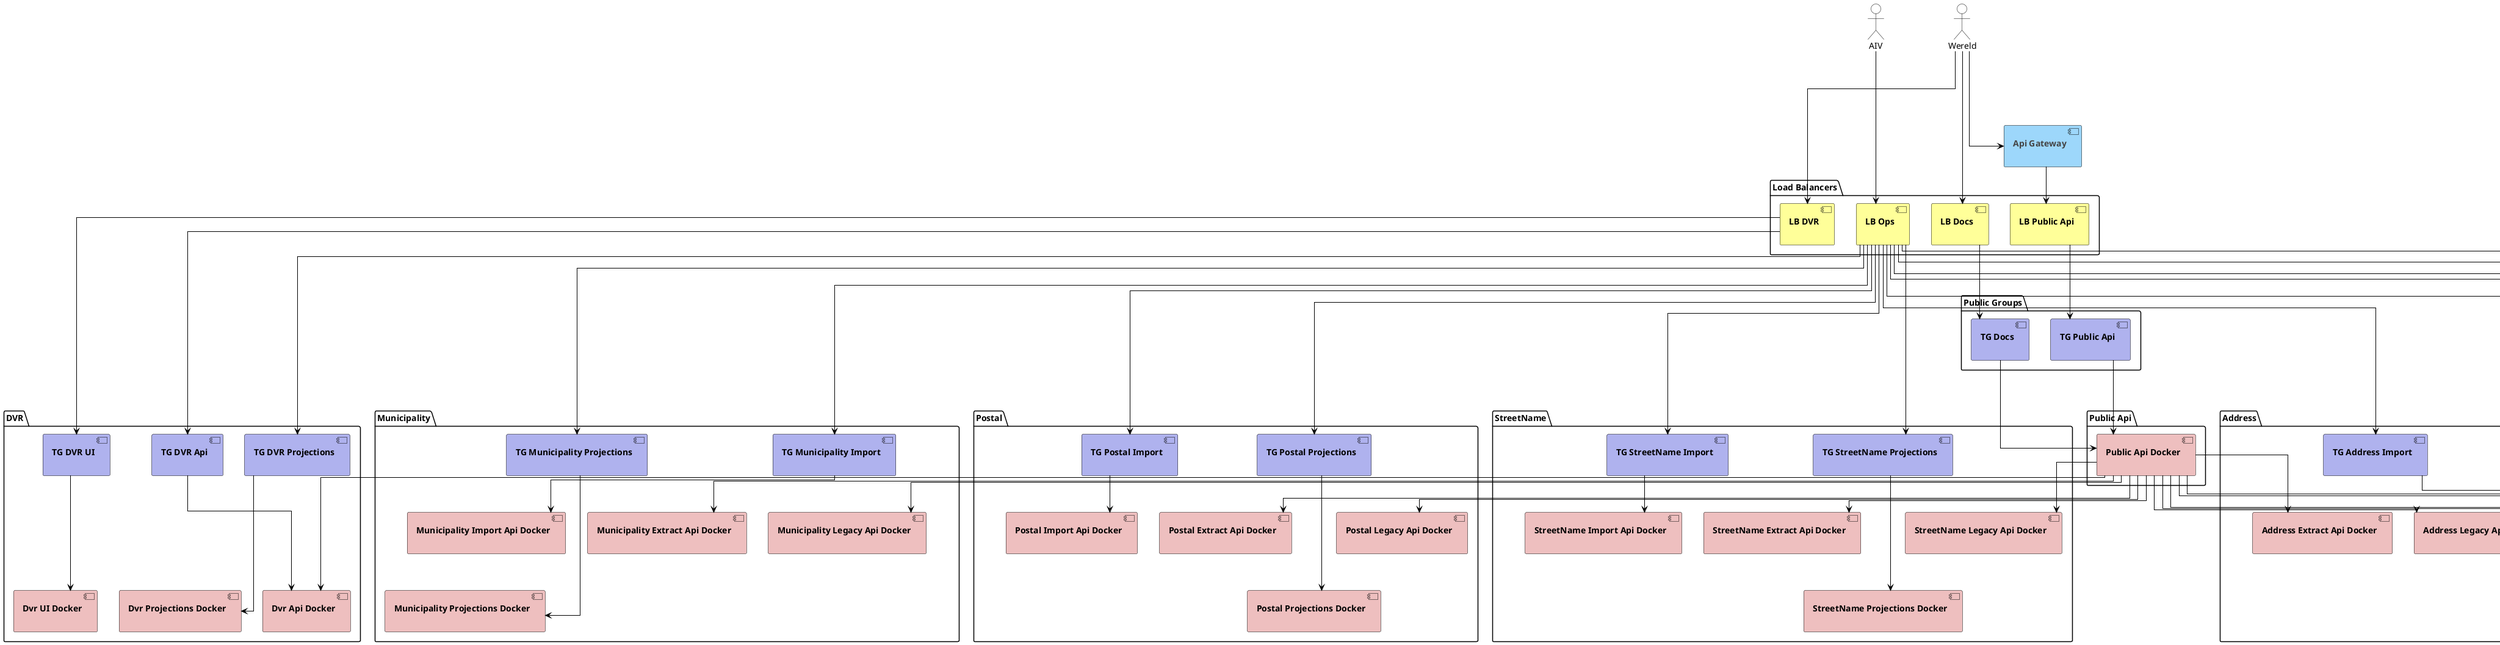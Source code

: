 @startuml

hide stereotype
skinparam linetype ortho

skinparam {
  note {
    borderColor black
    backgroundColor #FAF0E6
  }

  usecase {
    arrowColor black
  }

  actor {
    BorderColor black

    BackgroundColor #FFF
    Shadowing false
  }

  component {
    borderColor black
    backgroundColor #9dd7fb
    fontColor #444
  }
}

skinparam component<<target>> {
  backgroundColor #AFB2EE
  fontColor black
}

skinparam component<<docker>> {
  backgroundColor #EEBFBF
  fontColor black
}

skinparam component<<loadbalancer>> {
  backgroundColor #FFFF99
  fontColor black
}


:AIV: as AivGebruiker
:Wereld: as AnonymousGebruiker

component ApiGW [
  <b>Api Gateway</b>

]
package "Load Balancers" {

  component LBDocs<<loadbalancer>> [
    <b>LB Docs</b>

  ]
  component LBOps<<loadbalancer>> [
    <b>LB Ops</b>

  ]
  component LBDVR<<loadbalancer>> [
    <b>LB DVR</b>

  ]
  component LBPublic<<loadbalancer>> [
    <b>LB Public Api</b>

  ]
}


package "Public Groups" as TargetGroups {

  component TGDocs<<target>> [
    <b>TG Docs</b>

  ]
  component TGPublic<<target>> [
    <b>TG Public Api</b>

  ]

}

package "Public Api" as PackagePublicApi {

  component DockerPublicApi<<docker>> [
    <b>Public Api Docker</b>

  ]
}

package "DVR"  as PackageDvr {
  component TGDVRProjections<<target>> [
    <b>TG DVR Projections</b>

  ]
  component TGDVRUI<<target>> [
    <b>TG DVR UI</b>

  ]
  component TGDVRApi<<target>> [
    <b>TG DVR Api</b>

  ]
  component DockerDvrApi<<docker>> [
    <b>Dvr Api Docker</b>

  ]
  component DockerDvrUI<<docker>> [
    <b>Dvr UI Docker</b>

  ]
  component DockerDvrProjections<<docker>> [
    <b>Dvr Projections Docker</b>

  ]
}

package "Municipality" as PackageMunicipality {

  component TGMunicipalityProjections<<target>> [
    <b>TG Municipality Projections</b>

  ]
  component TGMunicipalityImport<<target>> [
    <b>TG Municipality Import</b>

  ]
  component DockerMunicipalityLegacyApi<<docker>> [
    <b>Municipality Legacy Api Docker</b>

  ]
  component DockerMunicipalityExtractApi<<docker>> [
    <b>Municipality Extract Api Docker</b>

  ]
  component DockerMunicipalityImportApi<<docker>> [
    <b>Municipality Import Api Docker</b>

  ]
  component DockerMunicipalityProjections<<docker>> [
    <b>Municipality Projections Docker</b>

  ]
}

package "Postal" as PakcagePostal{

  component TGPostalProjections<<target>> [
    <b>TG Postal Projections</b>

  ]
  component TGPostalImport<<target>> [
    <b>TG Postal Import</b>

  ]
  component DockerPostalLegacyApi<<docker>> [
    <b>Postal Legacy Api Docker</b>

  ]
  component DockerPostalExtractApi<<docker>> [
    <b>Postal Extract Api Docker</b>

  ]
  component DockerPostalImportApi<<docker>> [
    <b>Postal Import Api Docker</b>

  ]
  component DockerPostalProjections<<docker>> [
    <b>Postal Projections Docker</b>

  ]
}

package "StreetName" as PackageStreetName{

  component TGStreetNameProjections<<target>> [
    <b>TG StreetName Projections</b>

  ]
  component TGStreetNameImport<<target>> [
    <b>TG StreetName Import</b>

  ]
  component DockerStreetNameLegacyApi<<docker>> [
    <b>StreetName Legacy Api Docker</b>

  ]
  component DockerStreetNameExtractApi<<docker>> [
    <b>StreetName Extract Api Docker</b>

  ]
  component DockerStreetNameImportApi<<docker>> [
    <b>StreetName Import Api Docker</b>

  ]
  component DockerStreetNameProjections<<docker>> [
    <b>StreetName Projections Docker</b>

  ]
}

package "Address" as PackageAddress{


  component TGAddressProjections<<target>> [
    <b>TG Address Projections</b>

  ]
  component TGAddressImport<<target>> [
    <b>TG Address Import</b>

  ]
  component DockerAddressLegacyApi<<docker>> [
    <b>Address Legacy Api Docker</b>

  ]
  component DockerAddressExtractApi<<docker>> [
    <b>Address Extract Api Docker</b>

  ]
  component DockerAddressImportApi<<docker>> [
    <b>Address Import Api Docker</b>

  ]
  component DockerAddressProjections<<docker>> [
    <b>Address Projections Docker</b>

  ]
}

package "Building" as PackageBuilding{

  component TGBuildingProjections<<target>> [
    <b>TG Building Projections</b>

  ]
  component TGBuildingImport<<target>> [
    <b>TG Building Import</b>

  ]
  component DockerBuildingLegacyApi<<docker>> [
    <b>Building Legacy Api Docker</b>

  ]
  component DockerBuildingExtractApi<<docker>> [
    <b>Building Extract Api Docker</b>

  ]
  component DockerBuildingImportApi<<docker>> [
    <b>Building Import Api Docker</b>

  ]
  component DockerBuildingProjections<<docker>> [
    <b>Building Projections Docker</b>

  ]
}

package "Parcel" as PackageParcel {

  component TGParcelProjections<<target>> [
    <b>TG Parcel Projections</b>

  ]
  component TGParcelImport<<target>> [
    <b>TG Parcel Import</b>

  ]
  component DockerParcelLegacyApi<<docker>> [
    <b>Parcel Legacy Api Docker</b>

  ]
  component DockerParcelExtractApi<<docker>> [
    <b>Parcel Extract Api Docker</b>

  ]
  component DockerParcelImportApi<<docker>> [
    <b>Parcel Import Api Docker</b>

  ]
  component DockerParcelProjections<<docker>> [
    <b>Parcel Projections Docker</b>

  ]
}

TGPostalImport -[hidden]-> DockerPostalProjections
TGPostalImport -[hidden]-> DockerPostalLegacyApi
TGPostalImport -[hidden]-> DockerPostalExtractApi
TGPostalImport -[hidden]-> DockerPostalImportApi
TGPostalProjections -[hidden]-> DockerPostalProjections
TGPostalProjections -[hidden]-> DockerPostalLegacyApi
TGPostalProjections -[hidden]-> DockerPostalExtractApi
TGPostalProjections -[hidden]-> DockerPostalImportApi

TGMunicipalityImport -[hidden]-> DockerMunicipalityProjections
TGMunicipalityImport -[hidden]-> DockerMunicipalityLegacyApi
TGMunicipalityImport -[hidden]-> DockerMunicipalityExtractApi
TGMunicipalityImport -[hidden]-> DockerMunicipalityImportApi
TGMunicipalityProjections -[hidden]-> DockerMunicipalityProjections
TGMunicipalityProjections -[hidden]-> DockerMunicipalityLegacyApi
TGMunicipalityProjections -[hidden]-> DockerMunicipalityExtractApi
TGMunicipalityProjections -[hidden]-> DockerMunicipalityImportApi

TGStreetNameImport -[hidden]-> DockerStreetNameProjections
TGStreetNameImport -[hidden]-> DockerStreetNameLegacyApi
TGStreetNameImport -[hidden]-> DockerStreetNameExtractApi
TGStreetNameImport -[hidden]-> DockerStreetNameImportApi
TGStreetNameProjections -[hidden]-> DockerStreetNameProjections
TGStreetNameProjections -[hidden]-> DockerStreetNameLegacyApi
TGStreetNameProjections -[hidden]-> DockerStreetNameExtractApi
TGStreetNameProjections -[hidden]-> DockerStreetNameImportApi

TGAddressImport -[hidden]-> DockerAddressProjections
TGAddressImport -[hidden]-> DockerAddressLegacyApi
TGAddressImport -[hidden]-> DockerAddressExtractApi
TGAddressImport -[hidden]-> DockerAddressImportApi
TGAddressProjections -[hidden]-> DockerAddressProjections
TGAddressProjections -[hidden]-> DockerAddressLegacyApi
TGAddressProjections -[hidden]-> DockerAddressExtractApi
TGAddressProjections -[hidden]-> DockerAddressImportApi

TGBuildingImport -[hidden]-> DockerBuildingProjections
TGBuildingImport -[hidden]-> DockerBuildingLegacyApi
TGBuildingImport -[hidden]-> DockerBuildingExtractApi
TGBuildingImport -[hidden]-> DockerBuildingImportApi
TGBuildingProjections -[hidden]-> DockerBuildingProjections
TGBuildingProjections -[hidden]-> DockerBuildingLegacyApi
TGBuildingProjections -[hidden]-> DockerBuildingExtractApi
TGBuildingProjections -[hidden]-> DockerBuildingImportApi

TGParcelImport -[hidden]-> DockerParcelProjections
TGParcelProjections -[hidden]-> DockerParcelProjections
TGParcelImport -[hidden]-> DockerParcelImportApi
TGParcelImport -[hidden]-> DockerParcelLegacyApi
TGParcelImport -[hidden]-> DockerParcelExtractApi
TGParcelProjections -[hidden]-> DockerParcelImportApi
TGParcelProjections -[hidden]-> DockerParcelLegacyApi
TGParcelProjections -[hidden]-> DockerParcelExtractApi


AivGebruiker ----> LBOps
AnonymousGebruiker ---> ApiGW
AnonymousGebruiker ---> LBDVR
AnonymousGebruiker ---> LBDocs


ApiGW --> LBPublic

LBDocs ---> TGDocs
LBPublic ---> TGPublic

LBOps -----> TGDVRProjections
LBDVR --> TGDVRUI
LBDVR --> TGDVRApi

LBOps -----> TGMunicipalityProjections
LBOps -----> TGMunicipalityImport

LBOps -----> TGPostalProjections
LBOps -----> TGPostalImport

LBOps -----> TGStreetNameProjections
LBOps -----> TGStreetNameImport

LBOps -----> TGAddressProjections
LBOps -----> TGAddressImport

LBOps -----> TGBuildingProjections
LBOps -----> TGBuildingImport

LBOps -----> TGParcelProjections
LBOps -----> TGParcelImport

TGPublic ---> DockerPublicApi
TGDocs ---> DockerPublicApi

TGDVRApi ---> DockerDvrApi
TGDVRProjections ---> DockerDvrProjections
TGDVRUI ---> DockerDvrUI

DockerPublicApi --> DockerDvrApi

TGMunicipalityProjections ---> DockerMunicipalityProjections
TGMunicipalityImport --> DockerMunicipalityImportApi
DockerPublicApi --> DockerMunicipalityLegacyApi
DockerPublicApi --> DockerMunicipalityExtractApi

TGPostalProjections ---> DockerPostalProjections
TGPostalImport --> DockerPostalImportApi
DockerPublicApi --> DockerPostalLegacyApi
DockerPublicApi --> DockerPostalExtractApi

TGStreetNameProjections ---> DockerStreetNameProjections
TGStreetNameImport --> DockerStreetNameImportApi
DockerPublicApi --> DockerStreetNameLegacyApi
DockerPublicApi --> DockerStreetNameExtractApi

TGAddressProjections ---> DockerAddressProjections
TGAddressImport --> DockerAddressImportApi
DockerPublicApi --> DockerAddressLegacyApi
DockerPublicApi --> DockerAddressExtractApi

TGBuildingProjections ---> DockerBuildingProjections
TGBuildingImport --> DockerBuildingImportApi
DockerPublicApi --> DockerBuildingLegacyApi
DockerPublicApi --> DockerBuildingExtractApi

TGParcelProjections ---> DockerParcelProjections
TGParcelImport --> DockerParcelImportApi
DockerPublicApi --> DockerParcelLegacyApi
DockerPublicApi --> DockerParcelExtractApi

@enduml
